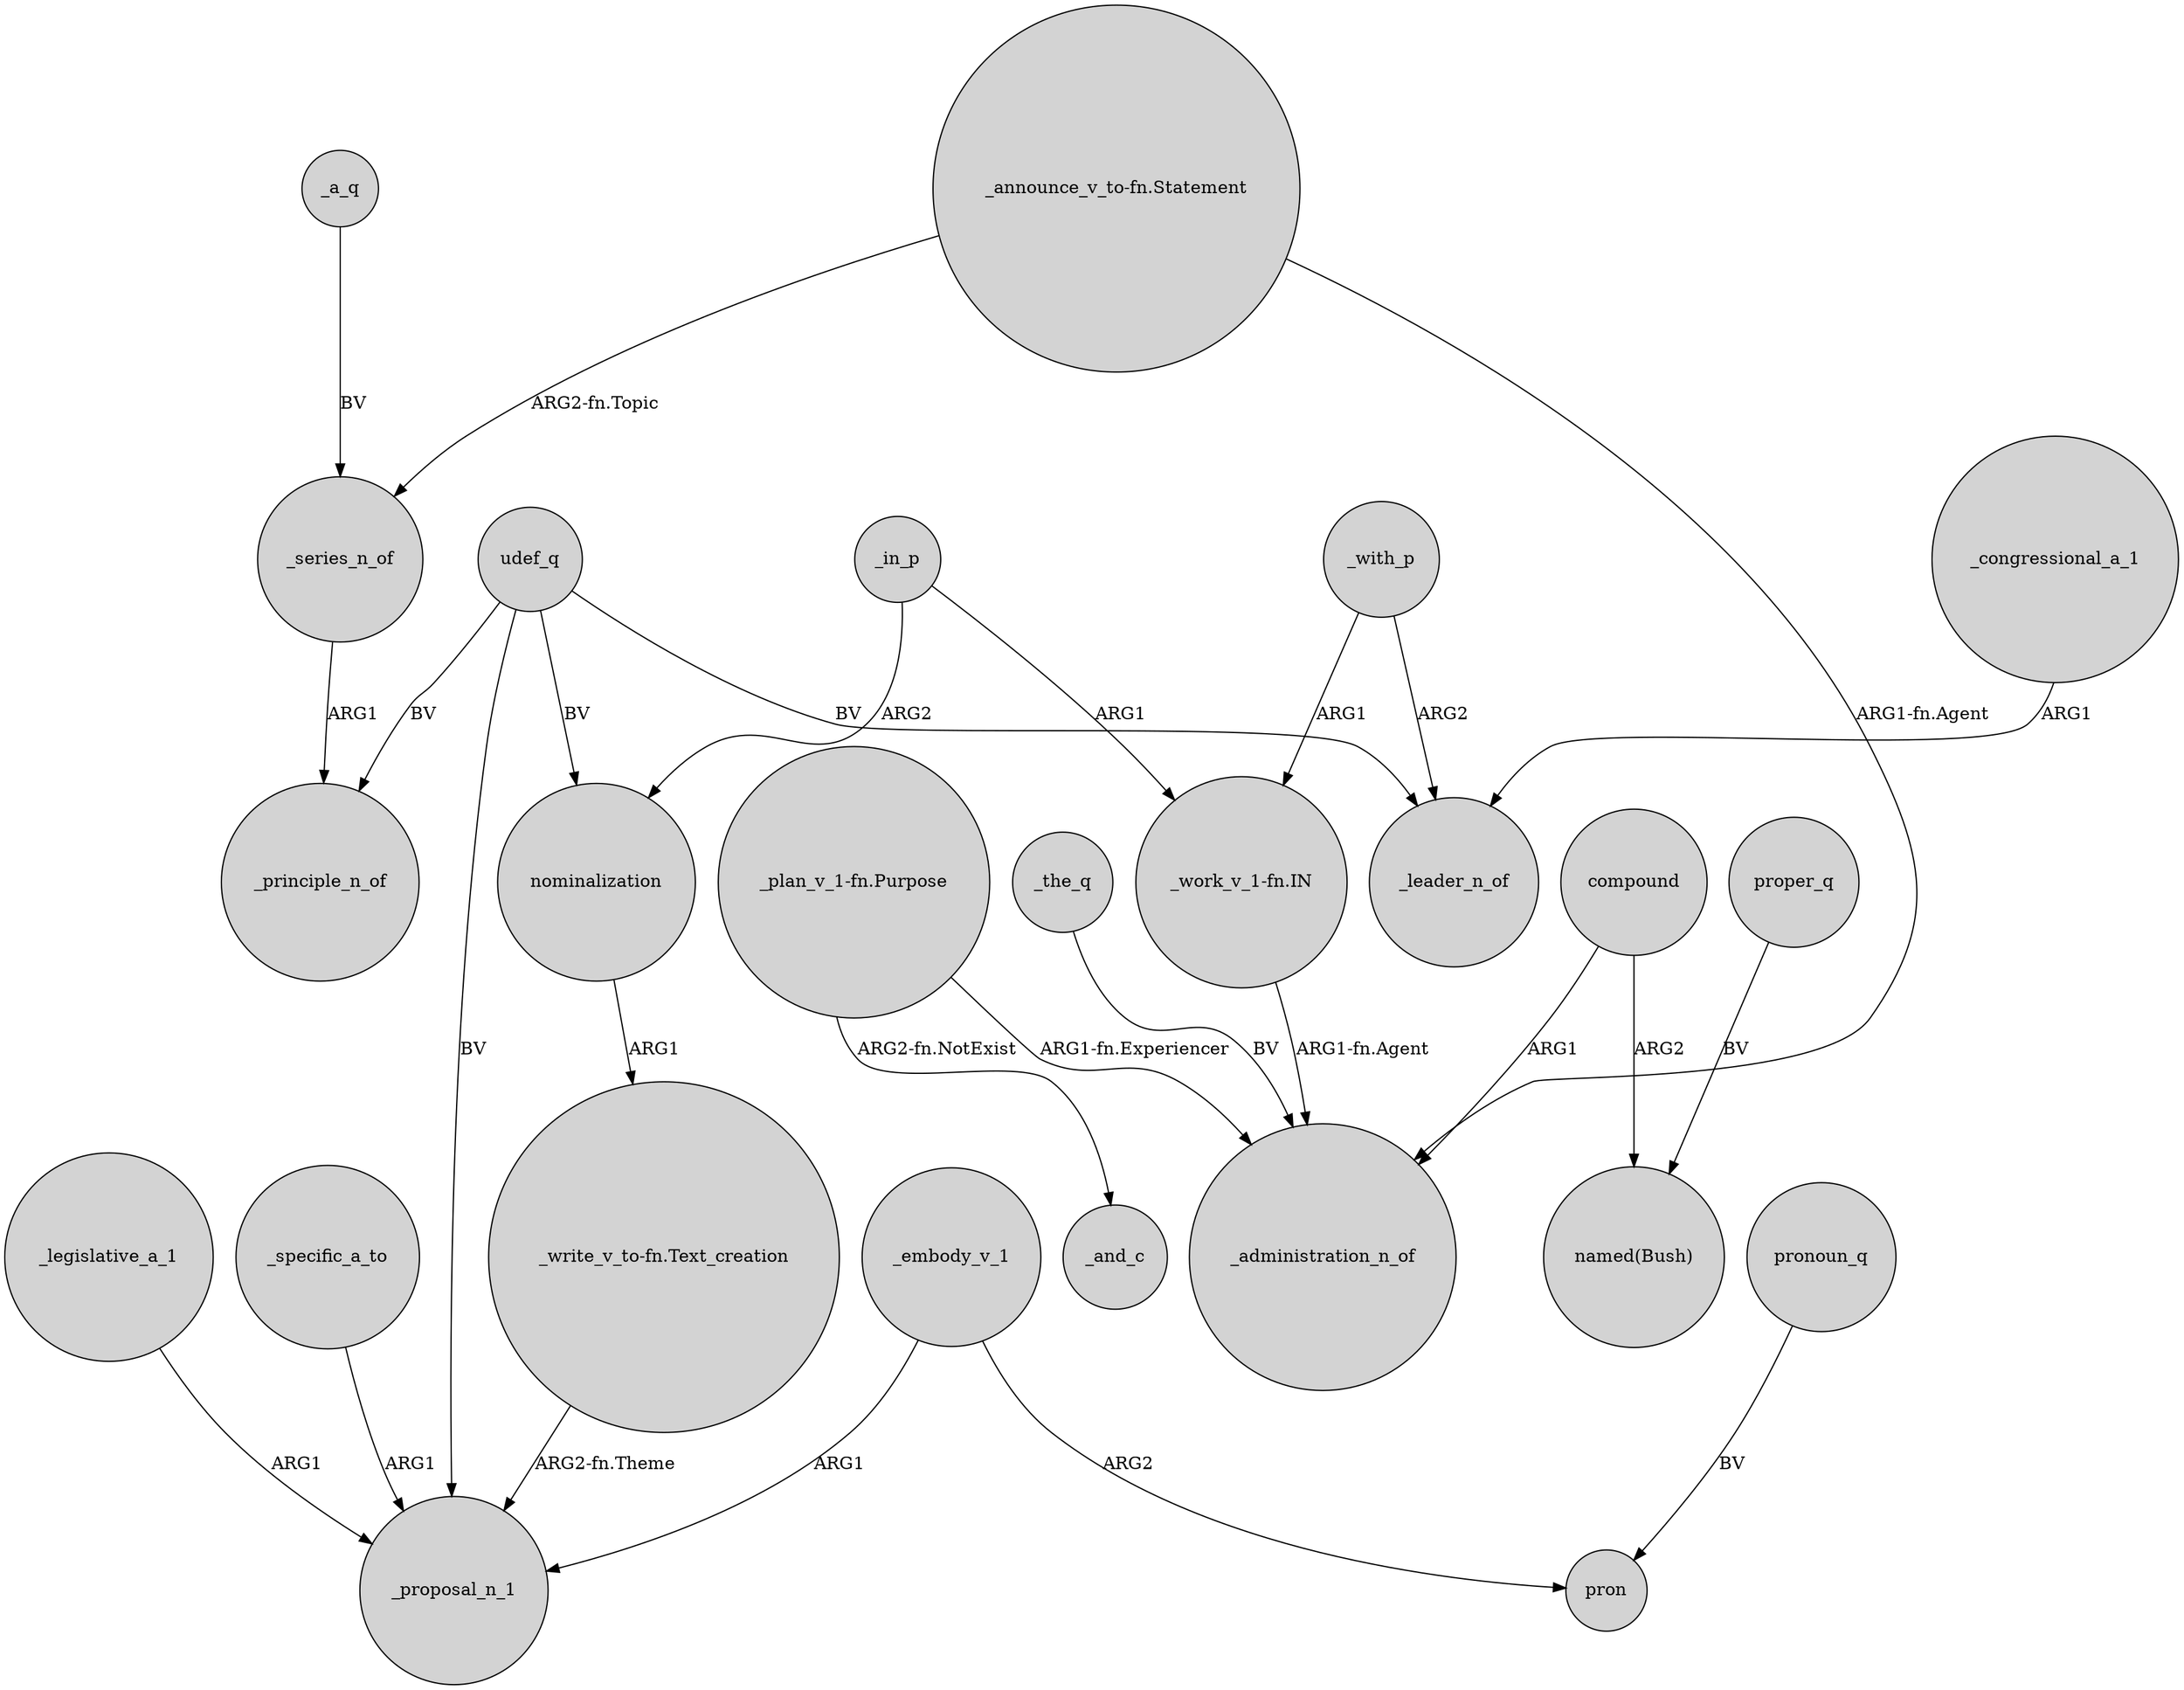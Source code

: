 digraph {
	node [shape=circle style=filled]
	"_write_v_to-fn.Text_creation" -> _proposal_n_1 [label="ARG2-fn.Theme"]
	"_announce_v_to-fn.Statement" -> _administration_n_of [label="ARG1-fn.Agent"]
	compound -> "named(Bush)" [label=ARG2]
	udef_q -> _principle_n_of [label=BV]
	udef_q -> _proposal_n_1 [label=BV]
	_legislative_a_1 -> _proposal_n_1 [label=ARG1]
	_series_n_of -> _principle_n_of [label=ARG1]
	compound -> _administration_n_of [label=ARG1]
	"_plan_v_1-fn.Purpose" -> _administration_n_of [label="ARG1-fn.Experiencer"]
	_with_p -> _leader_n_of [label=ARG2]
	pronoun_q -> pron [label=BV]
	_a_q -> _series_n_of [label=BV]
	"_plan_v_1-fn.Purpose" -> _and_c [label="ARG2-fn.NotExist"]
	_specific_a_to -> _proposal_n_1 [label=ARG1]
	proper_q -> "named(Bush)" [label=BV]
	_embody_v_1 -> _proposal_n_1 [label=ARG1]
	udef_q -> nominalization [label=BV]
	"_announce_v_to-fn.Statement" -> _series_n_of [label="ARG2-fn.Topic"]
	_embody_v_1 -> pron [label=ARG2]
	"_work_v_1-fn.IN" -> _administration_n_of [label="ARG1-fn.Agent"]
	_congressional_a_1 -> _leader_n_of [label=ARG1]
	_in_p -> "_work_v_1-fn.IN" [label=ARG1]
	_the_q -> _administration_n_of [label=BV]
	_in_p -> nominalization [label=ARG2]
	_with_p -> "_work_v_1-fn.IN" [label=ARG1]
	nominalization -> "_write_v_to-fn.Text_creation" [label=ARG1]
	udef_q -> _leader_n_of [label=BV]
}
